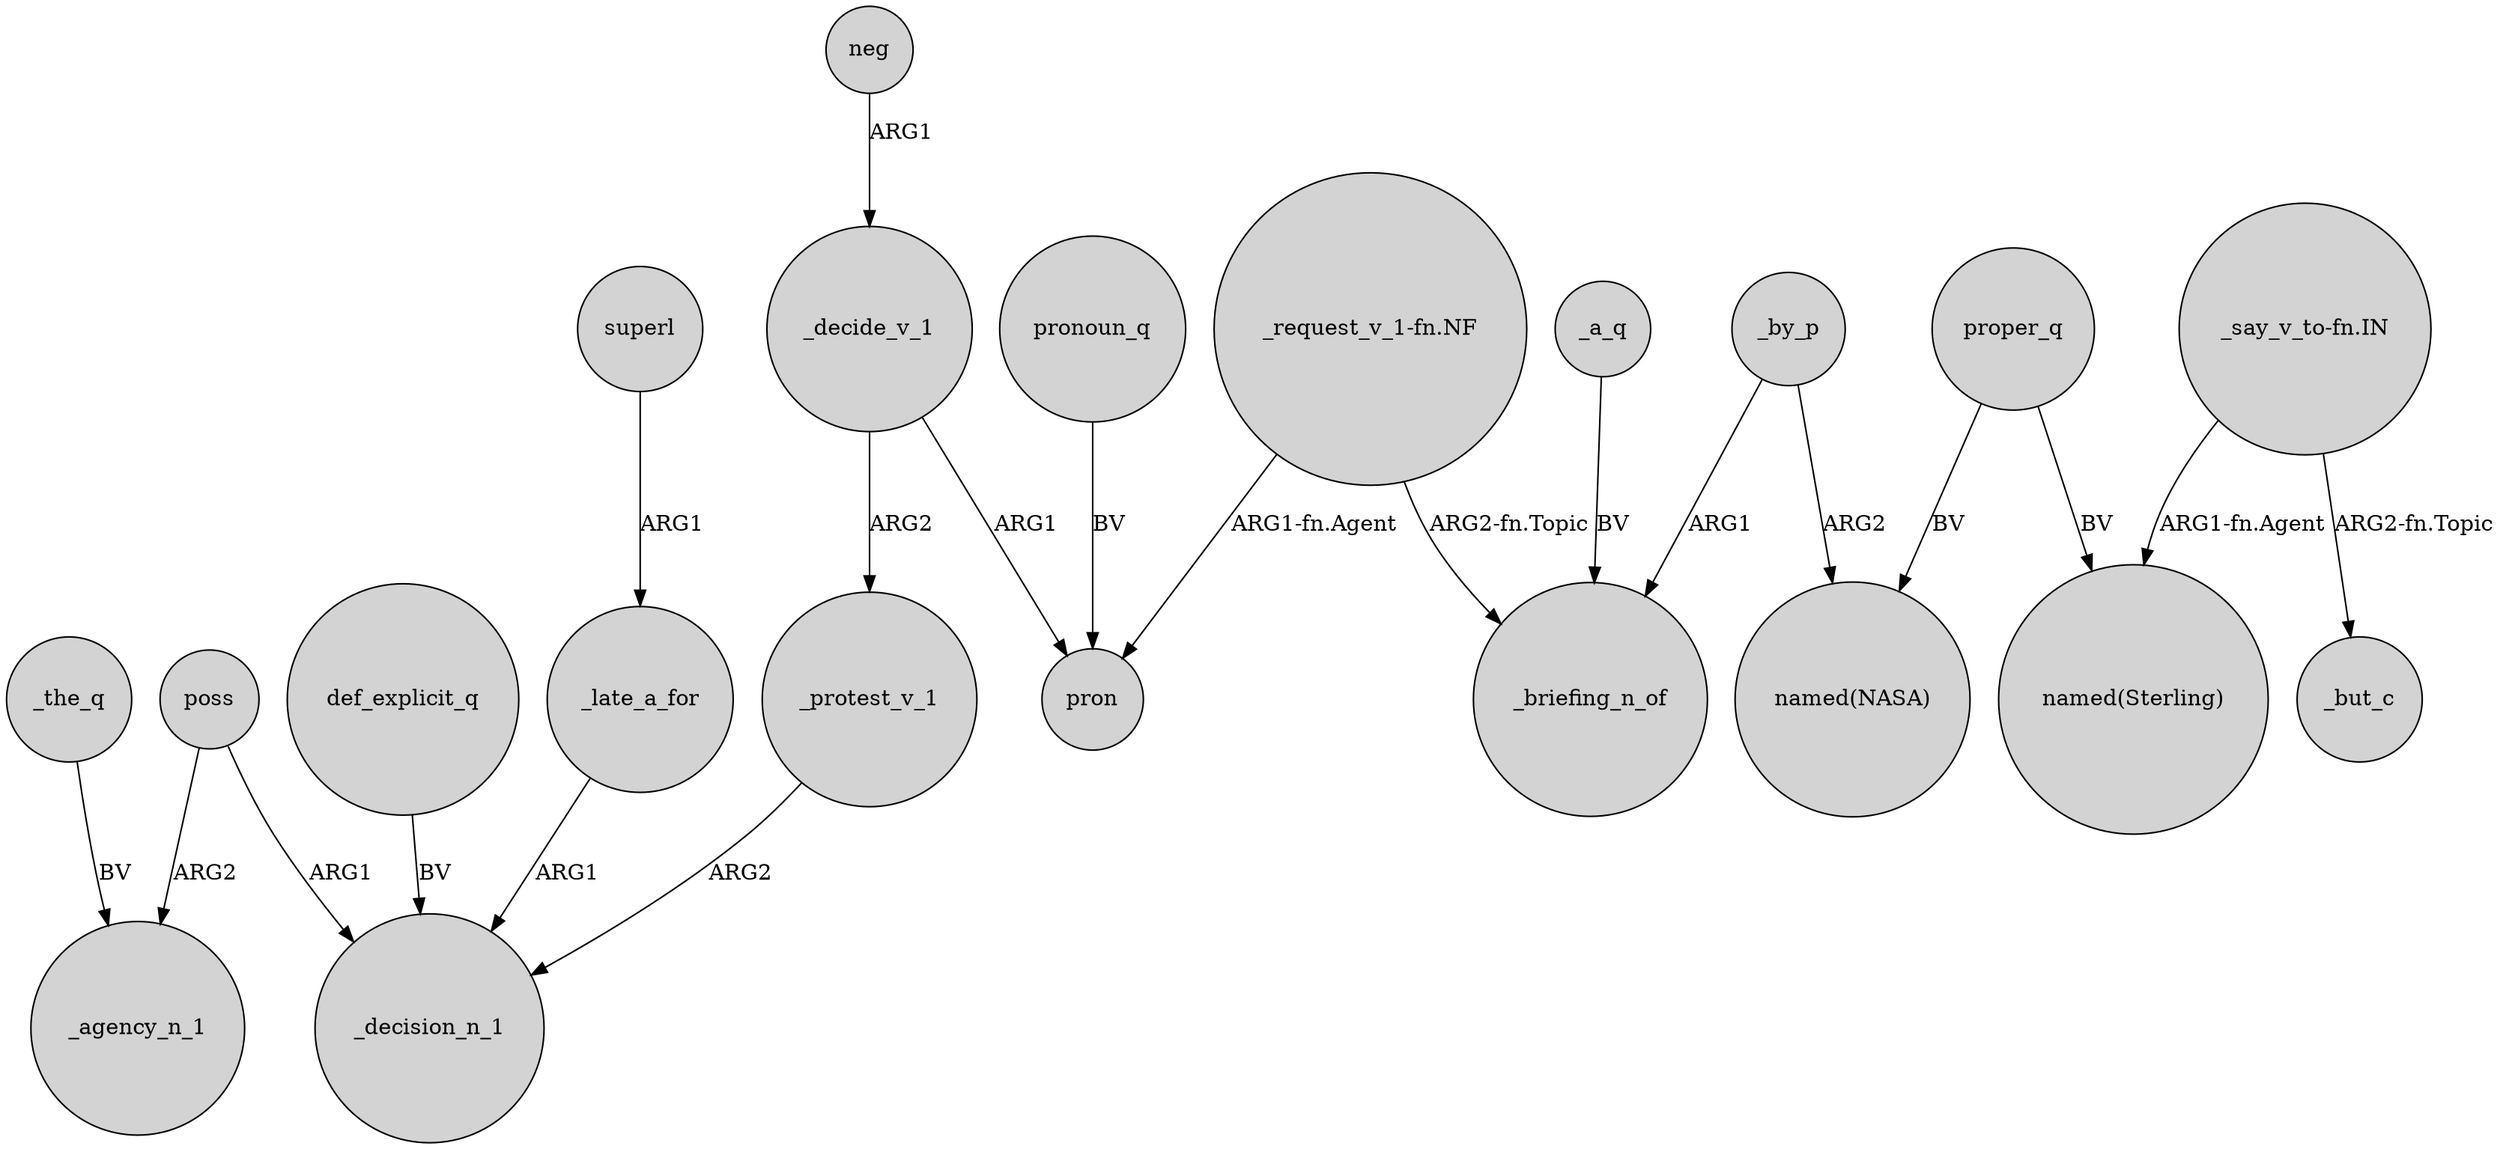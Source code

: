 digraph {
	node [shape=circle style=filled]
	_the_q -> _agency_n_1 [label=BV]
	proper_q -> "named(NASA)" [label=BV]
	_by_p -> _briefing_n_of [label=ARG1]
	superl -> _late_a_for [label=ARG1]
	_late_a_for -> _decision_n_1 [label=ARG1]
	neg -> _decide_v_1 [label=ARG1]
	_by_p -> "named(NASA)" [label=ARG2]
	"_request_v_1-fn.NF" -> pron [label="ARG1-fn.Agent"]
	"_say_v_to-fn.IN" -> _but_c [label="ARG2-fn.Topic"]
	_a_q -> _briefing_n_of [label=BV]
	pronoun_q -> pron [label=BV]
	"_say_v_to-fn.IN" -> "named(Sterling)" [label="ARG1-fn.Agent"]
	def_explicit_q -> _decision_n_1 [label=BV]
	poss -> _decision_n_1 [label=ARG1]
	poss -> _agency_n_1 [label=ARG2]
	"_request_v_1-fn.NF" -> _briefing_n_of [label="ARG2-fn.Topic"]
	proper_q -> "named(Sterling)" [label=BV]
	_protest_v_1 -> _decision_n_1 [label=ARG2]
	_decide_v_1 -> pron [label=ARG1]
	_decide_v_1 -> _protest_v_1 [label=ARG2]
}
